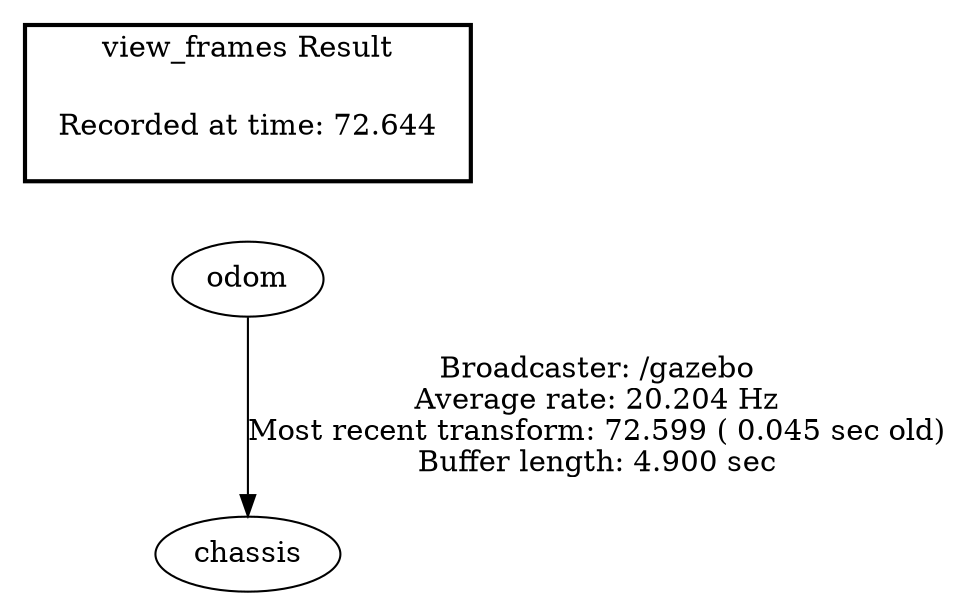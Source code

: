 digraph G {
"odom" -> "chassis"[label="Broadcaster: /gazebo\nAverage rate: 20.204 Hz\nMost recent transform: 72.599 ( 0.045 sec old)\nBuffer length: 4.900 sec\n"];
edge [style=invis];
 subgraph cluster_legend { style=bold; color=black; label ="view_frames Result";
"Recorded at time: 72.644"[ shape=plaintext ] ;
 }->"odom";
}